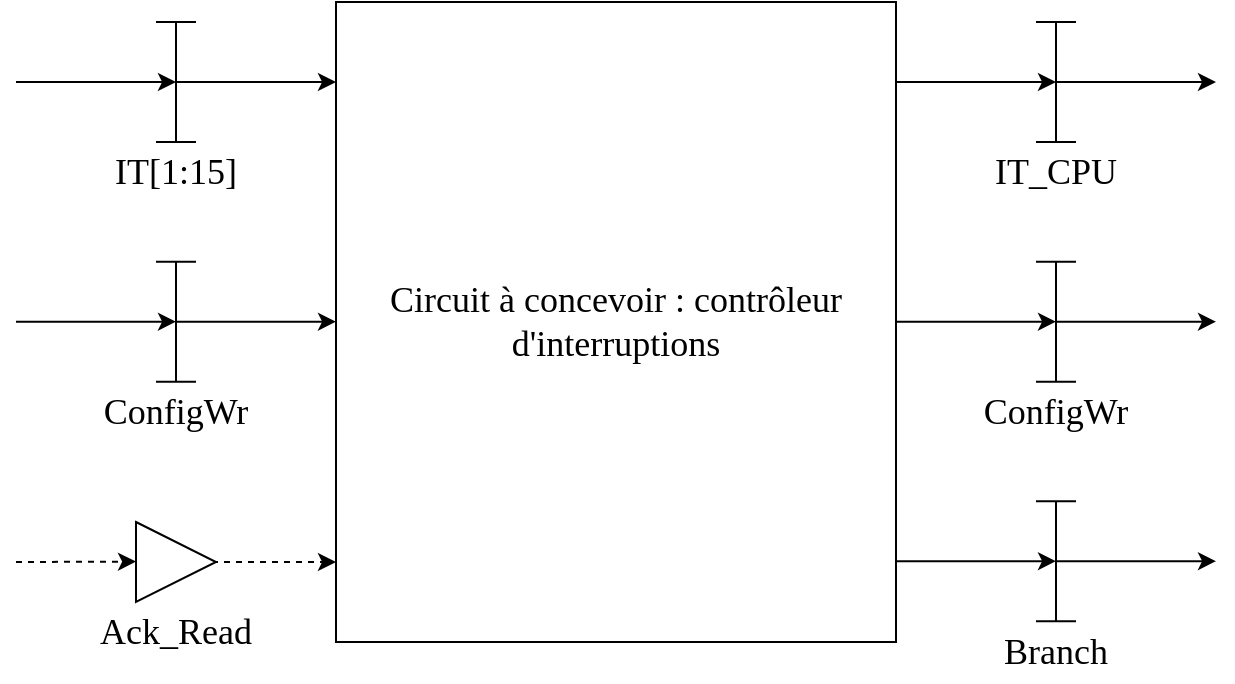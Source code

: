 <mxfile version="20.5.3" type="device"><diagram id="HyB5wmwfGPJsZHacb7-e" name="Page-1"><mxGraphModel dx="1146" dy="506" grid="1" gridSize="10" guides="1" tooltips="1" connect="1" arrows="1" fold="1" page="1" pageScale="1" pageWidth="827" pageHeight="1169" math="0" shadow="0"><root><mxCell id="0"/><mxCell id="1" parent="0"/><mxCell id="aF0hI1GyOkbIaLbcNi6g-1" value="&lt;font style=&quot;font-size: 18px;&quot; face=&quot;Verdana&quot;&gt;Circuit à concevoir : contrôleur d'interruptions&lt;br&gt;&lt;/font&gt;" style="rounded=0;whiteSpace=wrap;html=1;" vertex="1" parent="1"><mxGeometry x="240" y="120" width="280" height="320" as="geometry"/></mxCell><mxCell id="aF0hI1GyOkbIaLbcNi6g-2" value="" style="endArrow=classic;html=1;rounded=0;fontFamily=Verdana;fontSize=14;" edge="1" parent="1"><mxGeometry width="50" height="50" relative="1" as="geometry"><mxPoint x="160" y="160" as="sourcePoint"/><mxPoint x="240" y="160" as="targetPoint"/></mxGeometry></mxCell><mxCell id="aF0hI1GyOkbIaLbcNi6g-3" value="" style="endArrow=none;html=1;rounded=0;fontFamily=Verdana;fontSize=14;" edge="1" parent="1"><mxGeometry width="50" height="50" relative="1" as="geometry"><mxPoint x="160" y="190" as="sourcePoint"/><mxPoint x="160" y="130" as="targetPoint"/></mxGeometry></mxCell><mxCell id="aF0hI1GyOkbIaLbcNi6g-4" value="" style="endArrow=none;html=1;rounded=0;fontFamily=Verdana;fontSize=14;" edge="1" parent="1"><mxGeometry width="50" height="50" relative="1" as="geometry"><mxPoint x="150" y="130" as="sourcePoint"/><mxPoint x="170" y="130" as="targetPoint"/></mxGeometry></mxCell><mxCell id="aF0hI1GyOkbIaLbcNi6g-5" value="" style="endArrow=none;html=1;rounded=0;fontFamily=Verdana;fontSize=14;" edge="1" parent="1"><mxGeometry width="50" height="50" relative="1" as="geometry"><mxPoint x="150" y="190" as="sourcePoint"/><mxPoint x="170" y="190" as="targetPoint"/></mxGeometry></mxCell><mxCell id="aF0hI1GyOkbIaLbcNi6g-6" value="" style="endArrow=classic;html=1;rounded=0;fontFamily=Verdana;fontSize=14;" edge="1" parent="1"><mxGeometry width="50" height="50" relative="1" as="geometry"><mxPoint x="80" y="160.0" as="sourcePoint"/><mxPoint x="160" y="160.0" as="targetPoint"/></mxGeometry></mxCell><mxCell id="aF0hI1GyOkbIaLbcNi6g-7" value="" style="endArrow=classic;html=1;rounded=0;fontFamily=Verdana;fontSize=14;" edge="1" parent="1"><mxGeometry width="50" height="50" relative="1" as="geometry"><mxPoint x="160" y="279.83" as="sourcePoint"/><mxPoint x="240" y="279.83" as="targetPoint"/></mxGeometry></mxCell><mxCell id="aF0hI1GyOkbIaLbcNi6g-8" value="" style="endArrow=none;html=1;rounded=0;fontFamily=Verdana;fontSize=14;" edge="1" parent="1"><mxGeometry width="50" height="50" relative="1" as="geometry"><mxPoint x="160" y="309.83" as="sourcePoint"/><mxPoint x="160" y="249.83" as="targetPoint"/></mxGeometry></mxCell><mxCell id="aF0hI1GyOkbIaLbcNi6g-9" value="" style="endArrow=none;html=1;rounded=0;fontFamily=Verdana;fontSize=14;" edge="1" parent="1"><mxGeometry width="50" height="50" relative="1" as="geometry"><mxPoint x="150" y="249.83" as="sourcePoint"/><mxPoint x="170" y="249.83" as="targetPoint"/></mxGeometry></mxCell><mxCell id="aF0hI1GyOkbIaLbcNi6g-10" value="" style="endArrow=none;html=1;rounded=0;fontFamily=Verdana;fontSize=14;" edge="1" parent="1"><mxGeometry width="50" height="50" relative="1" as="geometry"><mxPoint x="150" y="309.83" as="sourcePoint"/><mxPoint x="170" y="309.83" as="targetPoint"/></mxGeometry></mxCell><mxCell id="aF0hI1GyOkbIaLbcNi6g-11" value="" style="endArrow=classic;html=1;rounded=0;fontFamily=Verdana;fontSize=14;" edge="1" parent="1"><mxGeometry width="50" height="50" relative="1" as="geometry"><mxPoint x="80" y="279.83" as="sourcePoint"/><mxPoint x="160" y="279.83" as="targetPoint"/></mxGeometry></mxCell><mxCell id="aF0hI1GyOkbIaLbcNi6g-16" value="" style="endArrow=classic;dashed=1;html=1;rounded=0;fontFamily=Verdana;fontSize=14;" edge="1" parent="1"><mxGeometry width="50" height="50" relative="1" as="geometry"><mxPoint x="160" y="400" as="sourcePoint"/><mxPoint x="240" y="400" as="targetPoint"/></mxGeometry></mxCell><mxCell id="aF0hI1GyOkbIaLbcNi6g-17" value="" style="triangle;whiteSpace=wrap;html=1;fontFamily=Verdana;fontSize=14;" vertex="1" parent="1"><mxGeometry x="140" y="380" width="40" height="40" as="geometry"/></mxCell><mxCell id="aF0hI1GyOkbIaLbcNi6g-18" value="" style="endArrow=classic;dashed=1;html=1;rounded=0;fontFamily=Verdana;fontSize=14;" edge="1" parent="1"><mxGeometry width="50" height="50" relative="1" as="geometry"><mxPoint x="80" y="400" as="sourcePoint"/><mxPoint x="140" y="399.8" as="targetPoint"/></mxGeometry></mxCell><mxCell id="aF0hI1GyOkbIaLbcNi6g-19" value="" style="endArrow=classic;html=1;rounded=0;fontFamily=Verdana;fontSize=14;" edge="1" parent="1"><mxGeometry width="50" height="50" relative="1" as="geometry"><mxPoint x="600" y="160" as="sourcePoint"/><mxPoint x="680" y="160" as="targetPoint"/></mxGeometry></mxCell><mxCell id="aF0hI1GyOkbIaLbcNi6g-20" value="" style="endArrow=none;html=1;rounded=0;fontFamily=Verdana;fontSize=14;" edge="1" parent="1"><mxGeometry width="50" height="50" relative="1" as="geometry"><mxPoint x="600" y="190" as="sourcePoint"/><mxPoint x="600" y="130" as="targetPoint"/></mxGeometry></mxCell><mxCell id="aF0hI1GyOkbIaLbcNi6g-21" value="" style="endArrow=none;html=1;rounded=0;fontFamily=Verdana;fontSize=14;" edge="1" parent="1"><mxGeometry width="50" height="50" relative="1" as="geometry"><mxPoint x="590" y="130" as="sourcePoint"/><mxPoint x="610" y="130" as="targetPoint"/></mxGeometry></mxCell><mxCell id="aF0hI1GyOkbIaLbcNi6g-22" value="" style="endArrow=none;html=1;rounded=0;fontFamily=Verdana;fontSize=14;" edge="1" parent="1"><mxGeometry width="50" height="50" relative="1" as="geometry"><mxPoint x="590" y="190" as="sourcePoint"/><mxPoint x="610" y="190" as="targetPoint"/></mxGeometry></mxCell><mxCell id="aF0hI1GyOkbIaLbcNi6g-23" value="" style="endArrow=classic;html=1;rounded=0;fontFamily=Verdana;fontSize=14;" edge="1" parent="1"><mxGeometry width="50" height="50" relative="1" as="geometry"><mxPoint x="520" y="160" as="sourcePoint"/><mxPoint x="600" y="160" as="targetPoint"/></mxGeometry></mxCell><mxCell id="aF0hI1GyOkbIaLbcNi6g-24" value="" style="endArrow=classic;html=1;rounded=0;fontFamily=Verdana;fontSize=14;" edge="1" parent="1"><mxGeometry width="50" height="50" relative="1" as="geometry"><mxPoint x="600" y="279.83" as="sourcePoint"/><mxPoint x="680" y="279.83" as="targetPoint"/></mxGeometry></mxCell><mxCell id="aF0hI1GyOkbIaLbcNi6g-25" value="" style="endArrow=none;html=1;rounded=0;fontFamily=Verdana;fontSize=14;" edge="1" parent="1"><mxGeometry width="50" height="50" relative="1" as="geometry"><mxPoint x="600" y="309.83" as="sourcePoint"/><mxPoint x="600" y="249.83" as="targetPoint"/></mxGeometry></mxCell><mxCell id="aF0hI1GyOkbIaLbcNi6g-26" value="" style="endArrow=none;html=1;rounded=0;fontFamily=Verdana;fontSize=14;" edge="1" parent="1"><mxGeometry width="50" height="50" relative="1" as="geometry"><mxPoint x="590" y="249.83" as="sourcePoint"/><mxPoint x="610" y="249.83" as="targetPoint"/></mxGeometry></mxCell><mxCell id="aF0hI1GyOkbIaLbcNi6g-27" value="" style="endArrow=none;html=1;rounded=0;fontFamily=Verdana;fontSize=14;" edge="1" parent="1"><mxGeometry width="50" height="50" relative="1" as="geometry"><mxPoint x="590" y="309.83" as="sourcePoint"/><mxPoint x="610" y="309.83" as="targetPoint"/></mxGeometry></mxCell><mxCell id="aF0hI1GyOkbIaLbcNi6g-28" value="" style="endArrow=classic;html=1;rounded=0;fontFamily=Verdana;fontSize=14;" edge="1" parent="1"><mxGeometry width="50" height="50" relative="1" as="geometry"><mxPoint x="520" y="279.83" as="sourcePoint"/><mxPoint x="600" y="279.83" as="targetPoint"/></mxGeometry></mxCell><mxCell id="aF0hI1GyOkbIaLbcNi6g-29" value="" style="endArrow=classic;html=1;rounded=0;fontFamily=Verdana;fontSize=14;" edge="1" parent="1"><mxGeometry width="50" height="50" relative="1" as="geometry"><mxPoint x="600" y="399.58" as="sourcePoint"/><mxPoint x="680" y="399.58" as="targetPoint"/></mxGeometry></mxCell><mxCell id="aF0hI1GyOkbIaLbcNi6g-30" value="" style="endArrow=none;html=1;rounded=0;fontFamily=Verdana;fontSize=14;" edge="1" parent="1"><mxGeometry width="50" height="50" relative="1" as="geometry"><mxPoint x="600" y="429.58" as="sourcePoint"/><mxPoint x="600" y="369.58" as="targetPoint"/></mxGeometry></mxCell><mxCell id="aF0hI1GyOkbIaLbcNi6g-31" value="" style="endArrow=none;html=1;rounded=0;fontFamily=Verdana;fontSize=14;" edge="1" parent="1"><mxGeometry width="50" height="50" relative="1" as="geometry"><mxPoint x="590" y="369.58" as="sourcePoint"/><mxPoint x="610" y="369.58" as="targetPoint"/></mxGeometry></mxCell><mxCell id="aF0hI1GyOkbIaLbcNi6g-32" value="" style="endArrow=none;html=1;rounded=0;fontFamily=Verdana;fontSize=14;" edge="1" parent="1"><mxGeometry width="50" height="50" relative="1" as="geometry"><mxPoint x="590" y="429.58" as="sourcePoint"/><mxPoint x="610" y="429.58" as="targetPoint"/></mxGeometry></mxCell><mxCell id="aF0hI1GyOkbIaLbcNi6g-33" value="" style="endArrow=classic;html=1;rounded=0;fontFamily=Verdana;fontSize=14;" edge="1" parent="1"><mxGeometry width="50" height="50" relative="1" as="geometry"><mxPoint x="520" y="399.58" as="sourcePoint"/><mxPoint x="600" y="399.58" as="targetPoint"/></mxGeometry></mxCell><mxCell id="aF0hI1GyOkbIaLbcNi6g-34" value="&lt;font style=&quot;font-size: 18px;&quot;&gt;IT[1:15]&lt;/font&gt;" style="text;html=1;strokeColor=none;fillColor=none;align=center;verticalAlign=middle;whiteSpace=wrap;rounded=0;fontFamily=Verdana;fontSize=14;" vertex="1" parent="1"><mxGeometry x="130" y="190" width="60" height="30" as="geometry"/></mxCell><mxCell id="aF0hI1GyOkbIaLbcNi6g-35" value="&lt;font style=&quot;font-size: 18px;&quot;&gt;ConfigWr&lt;/font&gt;" style="text;html=1;strokeColor=none;fillColor=none;align=center;verticalAlign=middle;whiteSpace=wrap;rounded=0;fontFamily=Verdana;fontSize=14;" vertex="1" parent="1"><mxGeometry x="130" y="310" width="60" height="30" as="geometry"/></mxCell><mxCell id="aF0hI1GyOkbIaLbcNi6g-36" value="&lt;font style=&quot;font-size: 18px;&quot;&gt;Ack_Read&lt;/font&gt;" style="text;html=1;strokeColor=none;fillColor=none;align=center;verticalAlign=middle;whiteSpace=wrap;rounded=0;fontFamily=Verdana;fontSize=14;" vertex="1" parent="1"><mxGeometry x="130" y="420" width="60" height="30" as="geometry"/></mxCell><mxCell id="aF0hI1GyOkbIaLbcNi6g-37" value="&lt;font style=&quot;font-size: 18px;&quot;&gt;Branch&lt;/font&gt;" style="text;html=1;strokeColor=none;fillColor=none;align=center;verticalAlign=middle;whiteSpace=wrap;rounded=0;fontFamily=Verdana;fontSize=14;" vertex="1" parent="1"><mxGeometry x="570" y="430" width="60" height="30" as="geometry"/></mxCell><mxCell id="aF0hI1GyOkbIaLbcNi6g-38" value="&lt;font style=&quot;font-size: 18px;&quot;&gt;ConfigWr&lt;/font&gt;" style="text;html=1;strokeColor=none;fillColor=none;align=center;verticalAlign=middle;whiteSpace=wrap;rounded=0;fontFamily=Verdana;fontSize=14;" vertex="1" parent="1"><mxGeometry x="570" y="310" width="60" height="30" as="geometry"/></mxCell><mxCell id="aF0hI1GyOkbIaLbcNi6g-39" value="&lt;font style=&quot;font-size: 18px;&quot;&gt;IT_CPU&lt;/font&gt;" style="text;html=1;strokeColor=none;fillColor=none;align=center;verticalAlign=middle;whiteSpace=wrap;rounded=0;fontFamily=Verdana;fontSize=14;" vertex="1" parent="1"><mxGeometry x="570" y="190" width="60" height="30" as="geometry"/></mxCell></root></mxGraphModel></diagram></mxfile>